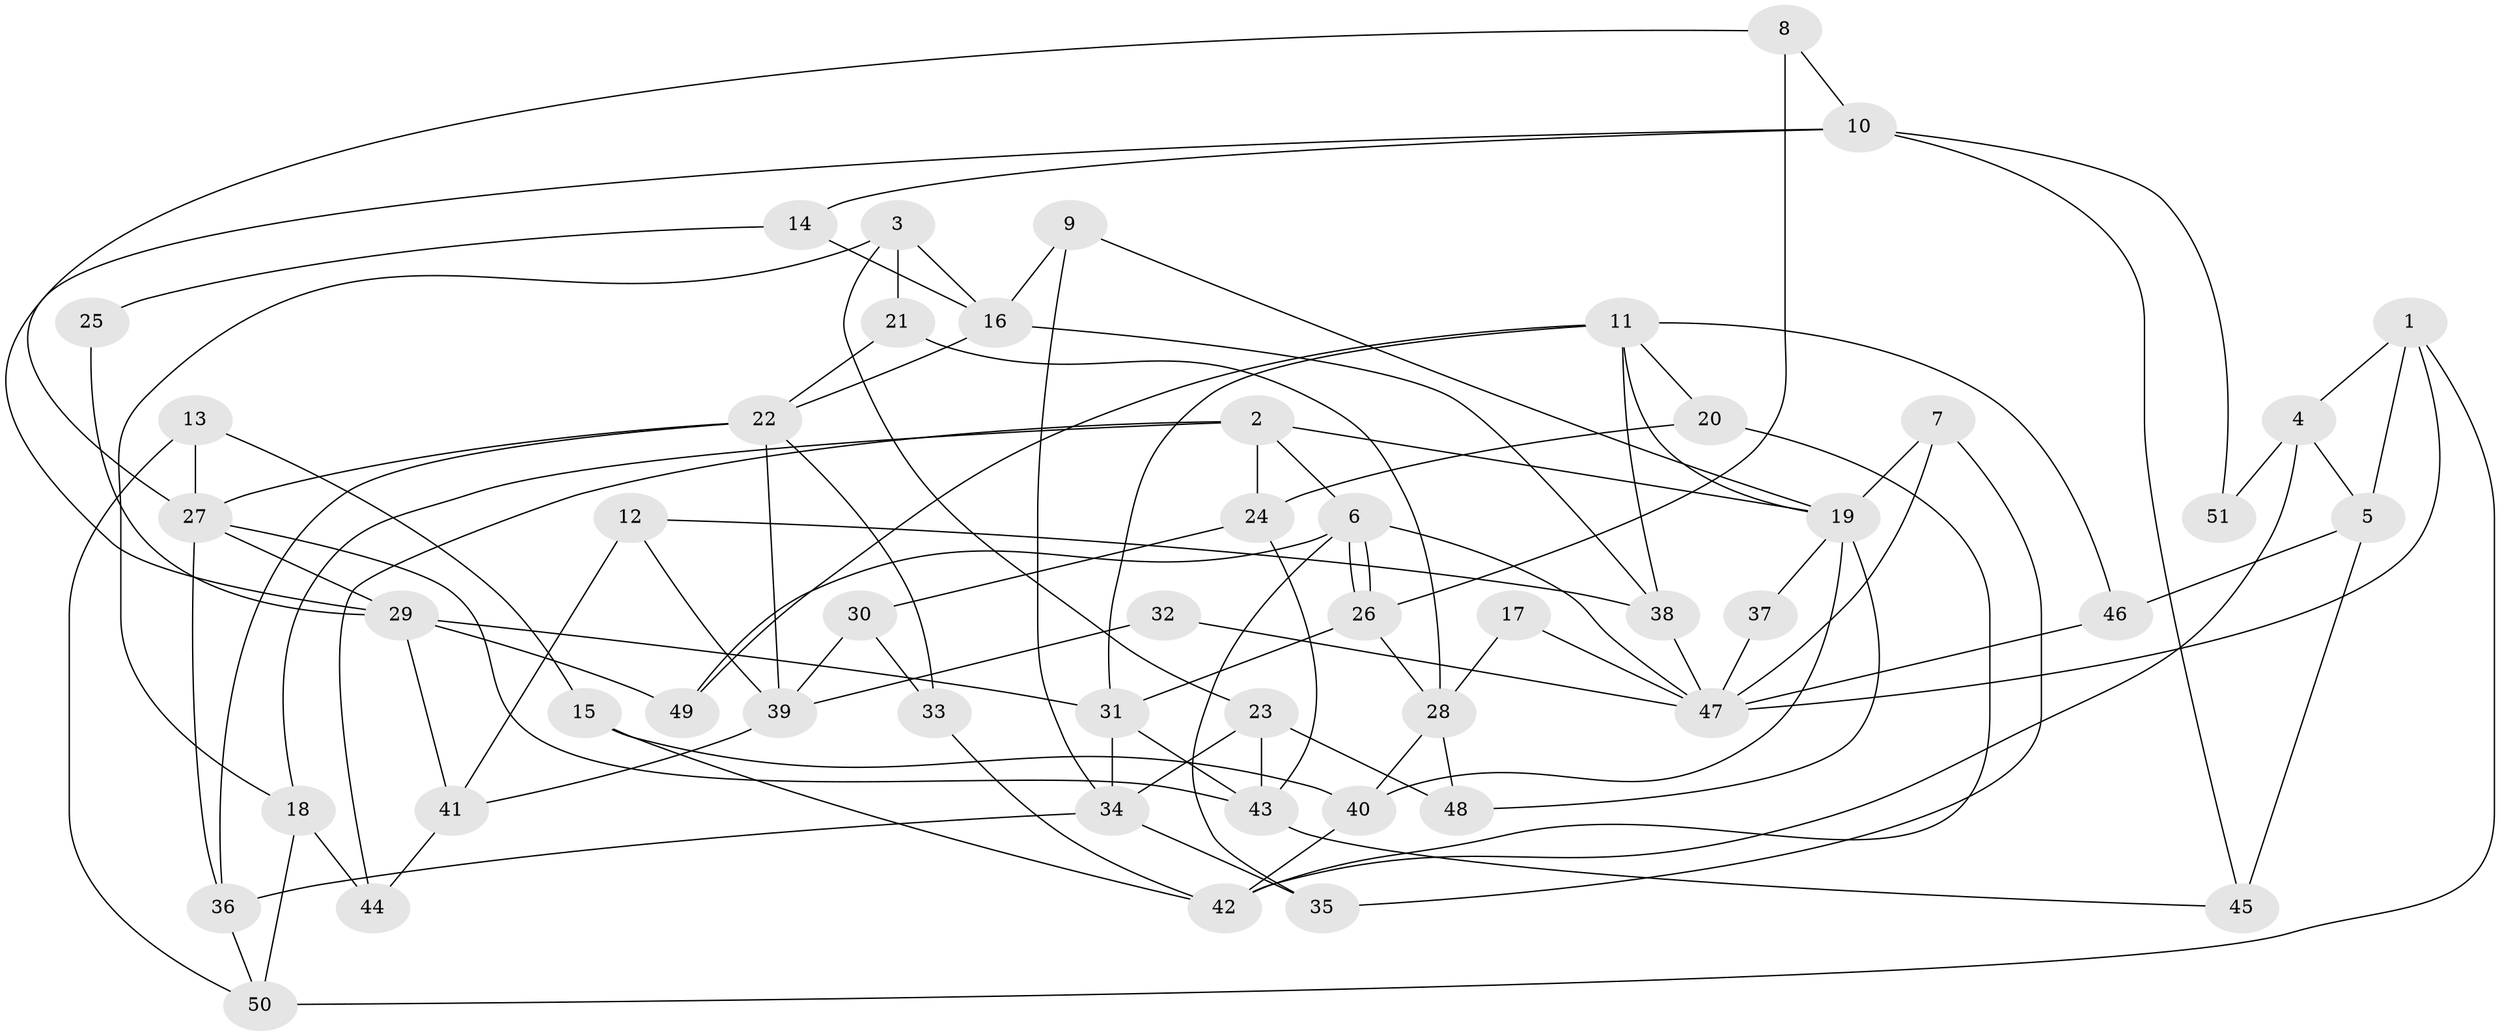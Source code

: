 // coarse degree distribution, {4: 0.16666666666666666, 5: 0.3333333333333333, 7: 0.1, 6: 0.1, 8: 0.03333333333333333, 3: 0.13333333333333333, 9: 0.03333333333333333, 2: 0.06666666666666667, 10: 0.03333333333333333}
// Generated by graph-tools (version 1.1) at 2025/23/03/03/25 07:23:57]
// undirected, 51 vertices, 102 edges
graph export_dot {
graph [start="1"]
  node [color=gray90,style=filled];
  1;
  2;
  3;
  4;
  5;
  6;
  7;
  8;
  9;
  10;
  11;
  12;
  13;
  14;
  15;
  16;
  17;
  18;
  19;
  20;
  21;
  22;
  23;
  24;
  25;
  26;
  27;
  28;
  29;
  30;
  31;
  32;
  33;
  34;
  35;
  36;
  37;
  38;
  39;
  40;
  41;
  42;
  43;
  44;
  45;
  46;
  47;
  48;
  49;
  50;
  51;
  1 -- 4;
  1 -- 47;
  1 -- 5;
  1 -- 50;
  2 -- 18;
  2 -- 19;
  2 -- 6;
  2 -- 24;
  2 -- 44;
  3 -- 16;
  3 -- 18;
  3 -- 21;
  3 -- 23;
  4 -- 5;
  4 -- 42;
  4 -- 51;
  5 -- 46;
  5 -- 45;
  6 -- 26;
  6 -- 26;
  6 -- 35;
  6 -- 47;
  6 -- 49;
  7 -- 35;
  7 -- 47;
  7 -- 19;
  8 -- 27;
  8 -- 26;
  8 -- 10;
  9 -- 34;
  9 -- 19;
  9 -- 16;
  10 -- 45;
  10 -- 14;
  10 -- 29;
  10 -- 51;
  11 -- 49;
  11 -- 19;
  11 -- 20;
  11 -- 31;
  11 -- 38;
  11 -- 46;
  12 -- 41;
  12 -- 38;
  12 -- 39;
  13 -- 50;
  13 -- 27;
  13 -- 15;
  14 -- 16;
  14 -- 25;
  15 -- 40;
  15 -- 42;
  16 -- 22;
  16 -- 38;
  17 -- 28;
  17 -- 47;
  18 -- 44;
  18 -- 50;
  19 -- 40;
  19 -- 37;
  19 -- 48;
  20 -- 24;
  20 -- 42;
  21 -- 22;
  21 -- 28;
  22 -- 27;
  22 -- 33;
  22 -- 36;
  22 -- 39;
  23 -- 34;
  23 -- 43;
  23 -- 48;
  24 -- 43;
  24 -- 30;
  25 -- 29;
  26 -- 28;
  26 -- 31;
  27 -- 43;
  27 -- 29;
  27 -- 36;
  28 -- 48;
  28 -- 40;
  29 -- 31;
  29 -- 41;
  29 -- 49;
  30 -- 39;
  30 -- 33;
  31 -- 34;
  31 -- 43;
  32 -- 47;
  32 -- 39;
  33 -- 42;
  34 -- 36;
  34 -- 35;
  36 -- 50;
  37 -- 47;
  38 -- 47;
  39 -- 41;
  40 -- 42;
  41 -- 44;
  43 -- 45;
  46 -- 47;
}
